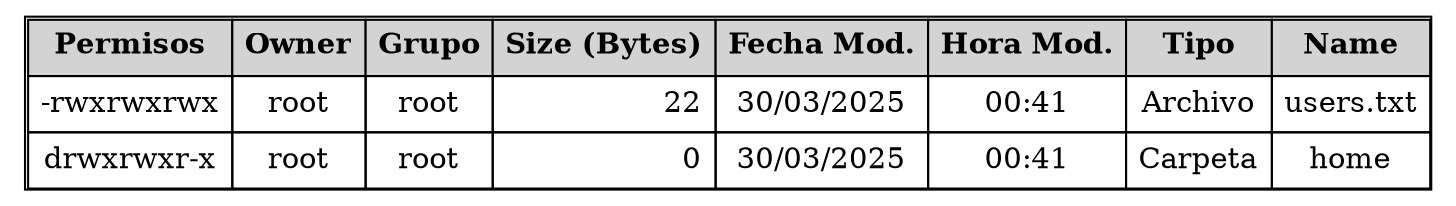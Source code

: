 digraph G {
	node [shape=none];
	graph [splines=false];
	ls_report [label=<
		<TABLE BORDER="1" CELLBORDER="1" CELLSPACING="0" CELLPADDING="5">
		<TR>
			<TD BGCOLOR="lightgrey"><B>Permisos</B></TD>
			<TD BGCOLOR="lightgrey"><B>Owner</B></TD>
			<TD BGCOLOR="lightgrey"><B>Grupo</B></TD>
			<TD BGCOLOR="lightgrey"><B>Size (Bytes)</B></TD>
			<TD BGCOLOR="lightgrey"><B>Fecha Mod.</B></TD>
			<TD BGCOLOR="lightgrey"><B>Hora Mod.</B></TD>
			<TD BGCOLOR="lightgrey"><B>Tipo</B></TD>
			<TD BGCOLOR="lightgrey"><B>Name</B></TD>
		</TR>
		<TR>
			<TD>-rwxrwxrwx</TD>
			<TD>root</TD>
			<TD>root</TD>
			<TD ALIGN="RIGHT">22</TD>
			<TD>30/03/2025</TD>
			<TD>00:41</TD>
			<TD>Archivo</TD>
			<TD>users.txt</TD>
		</TR>
		<TR>
			<TD>drwxrwxr-x</TD>
			<TD>root</TD>
			<TD>root</TD>
			<TD ALIGN="RIGHT">0</TD>
			<TD>30/03/2025</TD>
			<TD>00:41</TD>
			<TD>Carpeta</TD>
			<TD>home</TD>
		</TR>
		</TABLE>
	>];
}
